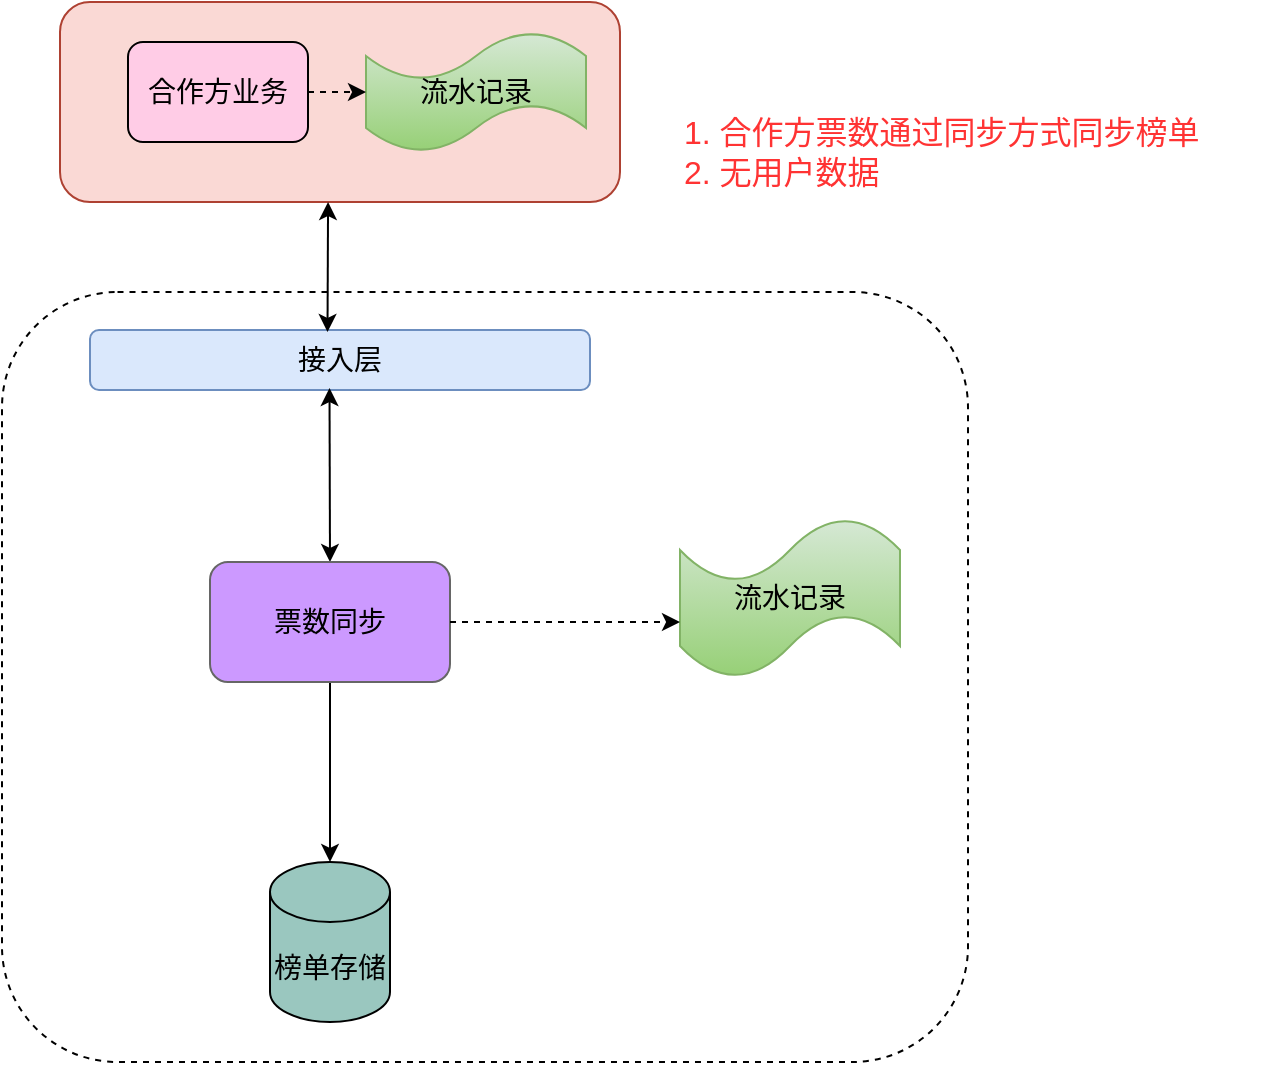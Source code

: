 <mxfile version="14.2.9" type="github">
  <diagram id="dc06Gpk7JBtUCtSbGi3e" name="第 1 页">
    <mxGraphModel dx="1422" dy="713" grid="1" gridSize="10" guides="1" tooltips="1" connect="1" arrows="1" fold="1" page="1" pageScale="1" pageWidth="827" pageHeight="1169" math="0" shadow="0">
      <root>
        <mxCell id="0" />
        <mxCell id="1" parent="0" />
        <mxCell id="8ZmmNUm6VnsVLgHoAh5s-39" value="" style="rounded=1;whiteSpace=wrap;html=1;fontSize=14;fontColor=#FFFFFF;fillColor=#FFFFFF;dashed=1;" vertex="1" parent="1">
          <mxGeometry x="177" y="175" width="483" height="385" as="geometry" />
        </mxCell>
        <mxCell id="8ZmmNUm6VnsVLgHoAh5s-1" value="接入层" style="rounded=1;whiteSpace=wrap;html=1;fillColor=#dae8fc;strokeColor=#6c8ebf;fontSize=14;" vertex="1" parent="1">
          <mxGeometry x="221" y="194" width="250" height="30" as="geometry" />
        </mxCell>
        <mxCell id="8ZmmNUm6VnsVLgHoAh5s-4" value="榜单存储" style="shape=cylinder3;whiteSpace=wrap;html=1;boundedLbl=1;backgroundOutline=1;size=15;fillColor=#9AC7BF;fontSize=14;" vertex="1" parent="1">
          <mxGeometry x="311" y="460" width="60" height="80" as="geometry" />
        </mxCell>
        <mxCell id="8ZmmNUm6VnsVLgHoAh5s-5" value="流水记录" style="shape=tape;whiteSpace=wrap;html=1;gradientColor=#97d077;fillColor=#d5e8d4;strokeColor=#82b366;fontSize=14;" vertex="1" parent="1">
          <mxGeometry x="516" y="288" width="110" height="80" as="geometry" />
        </mxCell>
        <mxCell id="8ZmmNUm6VnsVLgHoAh5s-7" value="" style="endArrow=classic;html=1;entryX=0.5;entryY=0;entryDx=0;entryDy=0;entryPerimeter=0;fontSize=14;exitX=0.5;exitY=1;exitDx=0;exitDy=0;" edge="1" parent="1" source="8ZmmNUm6VnsVLgHoAh5s-15" target="8ZmmNUm6VnsVLgHoAh5s-4">
          <mxGeometry width="50" height="50" relative="1" as="geometry">
            <mxPoint x="546" y="440" as="sourcePoint" />
            <mxPoint x="190" y="450" as="targetPoint" />
          </mxGeometry>
        </mxCell>
        <mxCell id="8ZmmNUm6VnsVLgHoAh5s-8" value="" style="endArrow=classic;startArrow=classic;html=1;entryX=0.479;entryY=0.967;entryDx=0;entryDy=0;entryPerimeter=0;fontSize=14;exitX=0.5;exitY=0;exitDx=0;exitDy=0;" edge="1" parent="1" source="8ZmmNUm6VnsVLgHoAh5s-15" target="8ZmmNUm6VnsVLgHoAh5s-1">
          <mxGeometry width="50" height="50" relative="1" as="geometry">
            <mxPoint x="340.032" y="280" as="sourcePoint" />
            <mxPoint x="590" y="300" as="targetPoint" />
          </mxGeometry>
        </mxCell>
        <mxCell id="8ZmmNUm6VnsVLgHoAh5s-10" value="" style="rounded=1;whiteSpace=wrap;html=1;fillColor=#fad9d5;strokeColor=#ae4132;fontSize=14;" vertex="1" parent="1">
          <mxGeometry x="206" y="30" width="280" height="100" as="geometry" />
        </mxCell>
        <mxCell id="8ZmmNUm6VnsVLgHoAh5s-9" value="流水记录" style="shape=tape;whiteSpace=wrap;html=1;gradientColor=#97d077;fillColor=#d5e8d4;strokeColor=#82b366;fontSize=14;" vertex="1" parent="1">
          <mxGeometry x="359" y="45" width="110" height="60" as="geometry" />
        </mxCell>
        <mxCell id="8ZmmNUm6VnsVLgHoAh5s-13" value="合作方业务" style="rounded=1;whiteSpace=wrap;html=1;fillColor=#FFCCE6;fontSize=14;" vertex="1" parent="1">
          <mxGeometry x="240" y="50" width="90" height="50" as="geometry" />
        </mxCell>
        <mxCell id="8ZmmNUm6VnsVLgHoAh5s-14" value="" style="endArrow=classic;html=1;entryX=0;entryY=0.5;entryDx=0;entryDy=0;entryPerimeter=0;exitX=1;exitY=0.5;exitDx=0;exitDy=0;dashed=1;fontSize=14;" edge="1" parent="1" source="8ZmmNUm6VnsVLgHoAh5s-13" target="8ZmmNUm6VnsVLgHoAh5s-9">
          <mxGeometry width="50" height="50" relative="1" as="geometry">
            <mxPoint x="330" y="110" as="sourcePoint" />
            <mxPoint x="380" y="60" as="targetPoint" />
          </mxGeometry>
        </mxCell>
        <mxCell id="8ZmmNUm6VnsVLgHoAh5s-15" value="票数同步" style="rounded=1;whiteSpace=wrap;html=1;strokeColor=#666666;fillColor=#CC99FF;fontSize=14;" vertex="1" parent="1">
          <mxGeometry x="281" y="310" width="120" height="60" as="geometry" />
        </mxCell>
        <mxCell id="8ZmmNUm6VnsVLgHoAh5s-16" value="" style="endArrow=classic;startArrow=classic;html=1;entryX=0.479;entryY=0.967;entryDx=0;entryDy=0;entryPerimeter=0;fontSize=14;exitX=0.475;exitY=0.033;exitDx=0;exitDy=0;exitPerimeter=0;" edge="1" parent="1" source="8ZmmNUm6VnsVLgHoAh5s-1">
          <mxGeometry width="50" height="50" relative="1" as="geometry">
            <mxPoint x="340.032" y="190" as="sourcePoint" />
            <mxPoint x="340.032" y="130" as="targetPoint" />
          </mxGeometry>
        </mxCell>
        <mxCell id="8ZmmNUm6VnsVLgHoAh5s-33" value="1. 合作方票数通过同步方式同步榜单&lt;br&gt;2. 无用户数据" style="text;html=1;strokeColor=none;fillColor=none;align=left;verticalAlign=middle;whiteSpace=wrap;rounded=0;fontSize=16;fontColor=#FF3333;" vertex="1" parent="1">
          <mxGeometry x="516" y="90" width="300" height="30" as="geometry" />
        </mxCell>
        <mxCell id="8ZmmNUm6VnsVLgHoAh5s-38" value="" style="endArrow=classic;html=1;dashed=1;fontSize=14;entryX=0;entryY=0.65;entryDx=0;entryDy=0;entryPerimeter=0;exitX=1;exitY=0.5;exitDx=0;exitDy=0;" edge="1" parent="1" source="8ZmmNUm6VnsVLgHoAh5s-15" target="8ZmmNUm6VnsVLgHoAh5s-5">
          <mxGeometry width="50" height="50" relative="1" as="geometry">
            <mxPoint x="606" y="410" as="sourcePoint" />
            <mxPoint x="370" y="410" as="targetPoint" />
          </mxGeometry>
        </mxCell>
      </root>
    </mxGraphModel>
  </diagram>
</mxfile>
